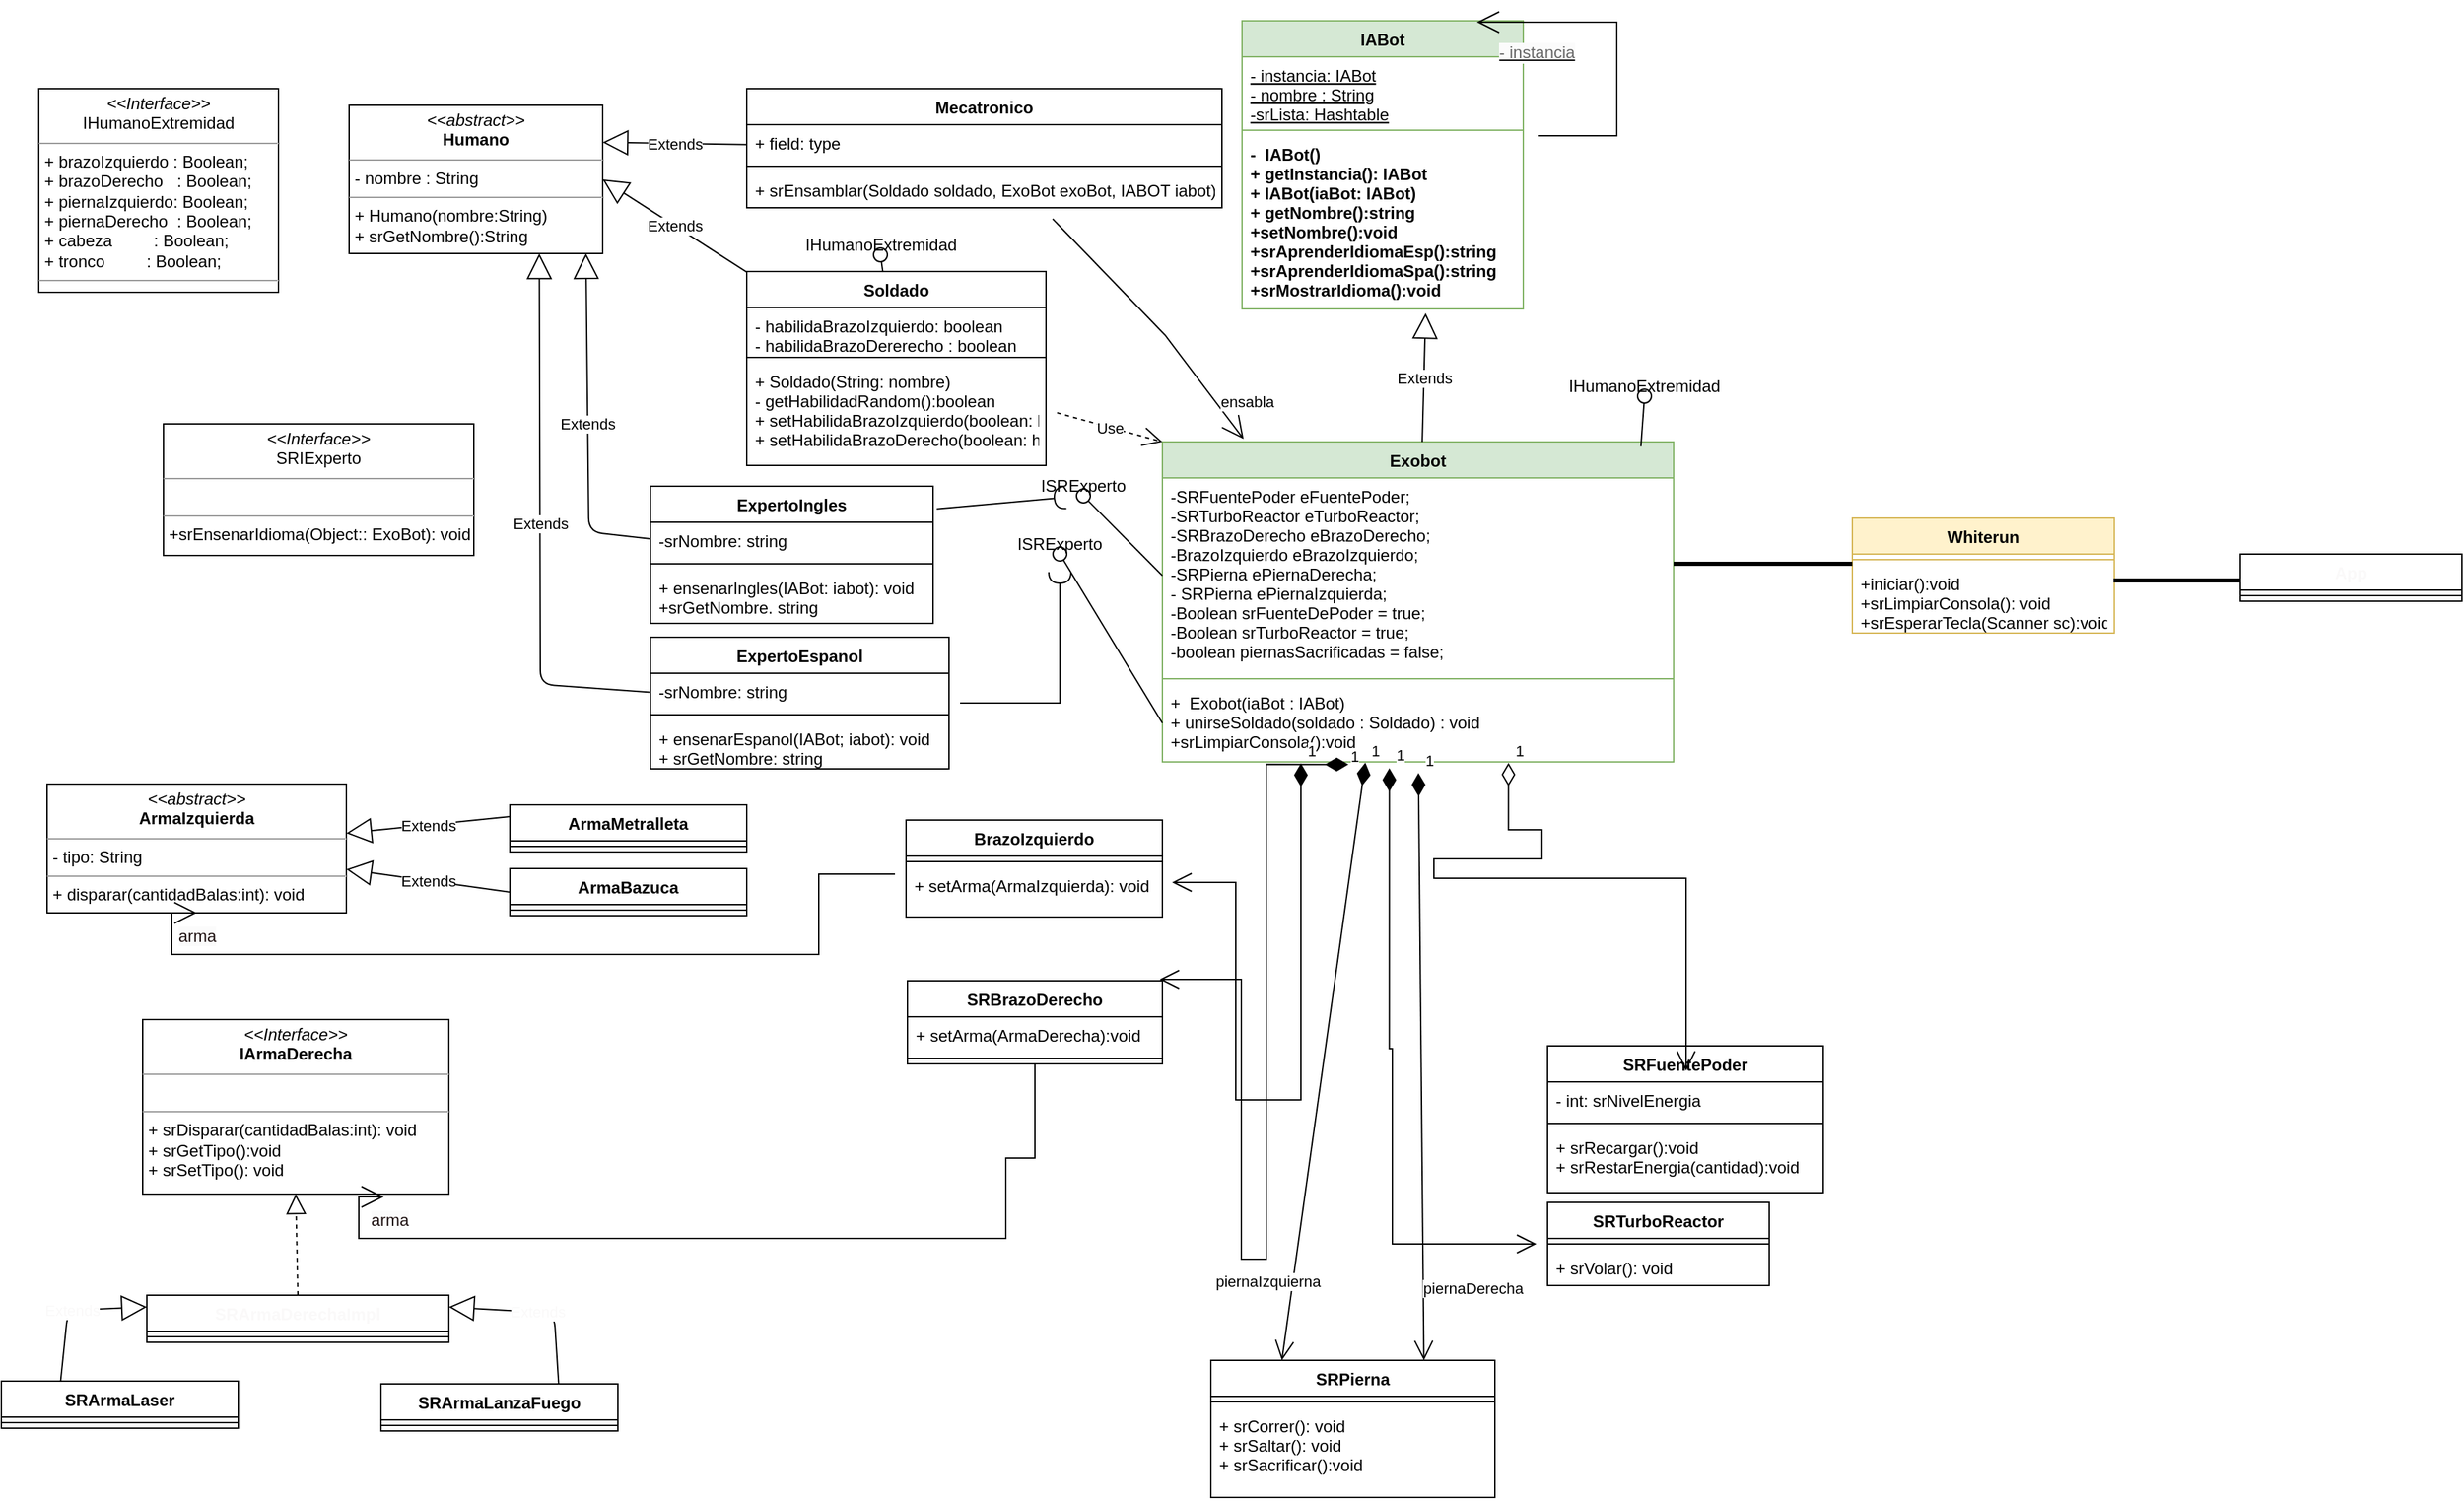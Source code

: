 <mxfile>
    <diagram id="eW3q4ieRanPk6iBj8h7B" name="Page-1">
        <mxGraphModel dx="2813" dy="2508" grid="0" gridSize="10" guides="1" tooltips="1" connect="1" arrows="1" fold="1" page="1" pageScale="1" pageWidth="850" pageHeight="1100" math="0" shadow="0">
            <root>
                <mxCell id="0"/>
                <mxCell id="1" parent="0"/>
                <mxCell id="2" value="IABot" style="swimlane;fontStyle=1;align=center;verticalAlign=top;childLayout=stackLayout;horizontal=1;startSize=26;horizontalStack=0;resizeParent=1;resizeParentMax=0;resizeLast=0;collapsible=1;marginBottom=0;fillColor=#d5e8d4;strokeColor=#82b366;fontColor=#000000;" parent="1" vertex="1">
                    <mxGeometry x="129.5" y="-1006" width="203" height="208" as="geometry"/>
                </mxCell>
                <mxCell id="3" value="- instancia: IABot&#10;- nombre : String&#10;-srLista: Hashtable" style="text;strokeColor=none;fillColor=none;align=left;verticalAlign=top;spacingLeft=4;spacingRight=4;overflow=hidden;rotatable=0;points=[[0,0.5],[1,0.5]];portConstraint=eastwest;fontStyle=4" parent="2" vertex="1">
                    <mxGeometry y="26" width="203" height="49" as="geometry"/>
                </mxCell>
                <mxCell id="4" value="" style="line;strokeWidth=1;fillColor=none;align=left;verticalAlign=middle;spacingTop=-1;spacingLeft=3;spacingRight=3;rotatable=0;labelPosition=right;points=[];portConstraint=eastwest;strokeColor=inherit;" parent="2" vertex="1">
                    <mxGeometry y="75" width="203" height="8" as="geometry"/>
                </mxCell>
                <mxCell id="5" value="-  IABot()&#10;+ getInstancia(): IABot&#10;+ IABot(iaBot: IABot)&#10;+ getNombre():string&#10;+setNombre():void&#10;+srAprenderIdiomaEsp():string&#10;+srAprenderIdiomaSpa():string&#10;+srMostrarIdioma():void&#10;" style="text;strokeColor=none;fillColor=none;align=left;verticalAlign=top;spacingLeft=4;spacingRight=4;overflow=hidden;rotatable=0;points=[[0,0.5],[1,0.5]];portConstraint=eastwest;fontStyle=1" parent="2" vertex="1">
                    <mxGeometry y="83" width="203" height="125" as="geometry"/>
                </mxCell>
                <mxCell id="6" value="Exobot" style="swimlane;fontStyle=1;align=center;verticalAlign=top;childLayout=stackLayout;horizontal=1;startSize=26;horizontalStack=0;resizeParent=1;resizeParentMax=0;resizeLast=0;collapsible=1;marginBottom=0;fillColor=#d5e8d4;strokeColor=#82b366;fontColor=#000000;" parent="1" vertex="1">
                    <mxGeometry x="72" y="-702" width="369" height="231" as="geometry"/>
                </mxCell>
                <mxCell id="7" value="-SRFuentePoder eFuentePoder;&#10;-SRTurboReactor eTurboReactor;&#10;-SRBrazoDerecho eBrazoDerecho;&#10;-BrazoIzquierdo eBrazoIzquierdo;&#10;-SRPierna ePiernaDerecha;&#10;- SRPierna ePiernaIzquierda;&#10;-Boolean srFuenteDePoder = true;&#10;-Boolean srTurboReactor = true;&#10;-boolean piernasSacrificadas = false;" style="text;strokeColor=none;fillColor=none;align=left;verticalAlign=top;spacingLeft=4;spacingRight=4;overflow=hidden;rotatable=0;points=[[0,0.5],[1,0.5]];portConstraint=eastwest;" parent="6" vertex="1">
                    <mxGeometry y="26" width="369" height="141" as="geometry"/>
                </mxCell>
                <mxCell id="8" value="" style="line;strokeWidth=1;fillColor=none;align=left;verticalAlign=middle;spacingTop=-1;spacingLeft=3;spacingRight=3;rotatable=0;labelPosition=right;points=[];portConstraint=eastwest;strokeColor=inherit;" parent="6" vertex="1">
                    <mxGeometry y="167" width="369" height="8" as="geometry"/>
                </mxCell>
                <mxCell id="9" value="+  Exobot(iaBot : IABot)&#10;+ unirseSoldado(soldado : Soldado) : void&#10;+srLimpiarConsola():void" style="text;strokeColor=none;fillColor=none;align=left;verticalAlign=top;spacingLeft=4;spacingRight=4;overflow=hidden;rotatable=0;points=[[0,0.5],[1,0.5]];portConstraint=eastwest;" parent="6" vertex="1">
                    <mxGeometry y="175" width="369" height="56" as="geometry"/>
                </mxCell>
                <mxCell id="12" value="Extends" style="endArrow=block;endSize=16;endFill=0;html=1;" parent="1" source="6" edge="1">
                    <mxGeometry width="160" relative="1" as="geometry">
                        <mxPoint x="127" y="-765" as="sourcePoint"/>
                        <mxPoint x="262" y="-795" as="targetPoint"/>
                    </mxGeometry>
                </mxCell>
                <mxCell id="13" value="SRFuentePoder" style="swimlane;fontStyle=1;align=center;verticalAlign=top;childLayout=stackLayout;horizontal=1;startSize=26;horizontalStack=0;resizeParent=1;resizeParentMax=0;resizeLast=0;collapsible=1;marginBottom=0;" parent="1" vertex="1">
                    <mxGeometry x="350" y="-266" width="199" height="106" as="geometry"/>
                </mxCell>
                <mxCell id="14" value="- int: srNivelEnergia" style="text;strokeColor=none;fillColor=none;align=left;verticalAlign=top;spacingLeft=4;spacingRight=4;overflow=hidden;rotatable=0;points=[[0,0.5],[1,0.5]];portConstraint=eastwest;" parent="13" vertex="1">
                    <mxGeometry y="26" width="199" height="26" as="geometry"/>
                </mxCell>
                <mxCell id="15" value="" style="line;strokeWidth=1;fillColor=none;align=left;verticalAlign=middle;spacingTop=-1;spacingLeft=3;spacingRight=3;rotatable=0;labelPosition=right;points=[];portConstraint=eastwest;strokeColor=inherit;" parent="13" vertex="1">
                    <mxGeometry y="52" width="199" height="8" as="geometry"/>
                </mxCell>
                <mxCell id="16" value="+ srRecargar():void&#10;+ srRestarEnergia(cantidad):void" style="text;strokeColor=none;fillColor=none;align=left;verticalAlign=top;spacingLeft=4;spacingRight=4;overflow=hidden;rotatable=0;points=[[0,0.5],[1,0.5]];portConstraint=eastwest;" parent="13" vertex="1">
                    <mxGeometry y="60" width="199" height="46" as="geometry"/>
                </mxCell>
                <mxCell id="19" value="&lt;p style=&quot;margin:0px;margin-top:4px;text-align:center;&quot;&gt;&lt;i&gt;&amp;lt;&amp;lt;abstract&amp;gt;&amp;gt;&lt;/i&gt;&lt;br&gt;&lt;b&gt;Humano&lt;/b&gt;&lt;/p&gt;&lt;hr size=&quot;1&quot;&gt;&lt;p style=&quot;margin:0px;margin-left:4px;&quot;&gt;- nombre : String&lt;br&gt;&lt;/p&gt;&lt;hr size=&quot;1&quot;&gt;&lt;p style=&quot;margin:0px;margin-left:4px;&quot;&gt;+ Humano(nombre:String)&lt;br&gt;+ srGetNombre():String&lt;/p&gt;" style="verticalAlign=top;align=left;overflow=fill;fontSize=12;fontFamily=Helvetica;html=1;" parent="1" vertex="1">
                    <mxGeometry x="-515" y="-945" width="183" height="107" as="geometry"/>
                </mxCell>
                <mxCell id="20" value="&lt;p style=&quot;margin:0px;margin-top:4px;text-align:center;&quot;&gt;&lt;i&gt;&amp;lt;&amp;lt;Interface&amp;gt;&amp;gt;&lt;/i&gt;&lt;br&gt;&lt;span style=&quot;&quot;&gt;IHumanoExtremidad&lt;/span&gt;&lt;br&gt;&lt;/p&gt;&lt;hr size=&quot;1&quot;&gt;&lt;p style=&quot;margin:0px;margin-left:4px;&quot;&gt;&lt;span style=&quot;background-color: initial;&quot;&gt;+ brazoIzquierdo : Boolean;&lt;/span&gt;&lt;br&gt;&lt;/p&gt;&lt;p style=&quot;margin:0px;margin-left:4px;&quot;&gt;+ brazoDerecho&amp;nbsp; &amp;nbsp;: Boolean;&lt;/p&gt;&lt;p style=&quot;margin:0px;margin-left:4px;&quot;&gt;+ piernaIzquierdo: Boolean;&lt;/p&gt;&lt;p style=&quot;margin:0px;margin-left:4px;&quot;&gt;+ piernaDerecho&amp;nbsp; : Boolean;&lt;/p&gt;&lt;p style=&quot;margin:0px;margin-left:4px;&quot;&gt;+ cabeza&amp;nbsp; &amp;nbsp; &amp;nbsp; &amp;nbsp; &amp;nbsp;: Boolean;&lt;/p&gt;&lt;p style=&quot;margin:0px;margin-left:4px;&quot;&gt;+ tronco&amp;nbsp; &amp;nbsp; &amp;nbsp; &amp;nbsp; &amp;nbsp;: Boolean;&lt;/p&gt;&lt;hr size=&quot;1&quot;&gt;&lt;p style=&quot;margin:0px;margin-left:4px;&quot;&gt;&lt;br&gt;&lt;/p&gt;" style="verticalAlign=top;align=left;overflow=fill;fontSize=12;fontFamily=Helvetica;html=1;" parent="1" vertex="1">
                    <mxGeometry x="-739" y="-957" width="173" height="147" as="geometry"/>
                </mxCell>
                <mxCell id="27" value="" style="rounded=0;orthogonalLoop=1;jettySize=auto;html=1;endArrow=none;endFill=0;sketch=0;sourcePerimeterSpacing=0;targetPerimeterSpacing=0;startSize=14;endSize=14;curved=1;exitX=0.936;exitY=0.014;exitDx=0;exitDy=0;exitPerimeter=0;" parent="1" source="6" target="29" edge="1">
                    <mxGeometry relative="1" as="geometry">
                        <mxPoint x="197" y="-704" as="sourcePoint"/>
                    </mxGeometry>
                </mxCell>
                <mxCell id="28" value="" style="rounded=0;orthogonalLoop=1;jettySize=auto;html=1;endArrow=halfCircle;endFill=0;endSize=6;strokeWidth=1;sketch=0;sourcePerimeterSpacing=8;targetPerimeterSpacing=8;curved=1;exitX=1.013;exitY=0.165;exitDx=0;exitDy=0;exitPerimeter=0;" parent="1" source="89" target="31" edge="1">
                    <mxGeometry relative="1" as="geometry">
                        <mxPoint x="-200" y="-685" as="sourcePoint"/>
                        <mxPoint x="-200" y="-708" as="targetPoint"/>
                    </mxGeometry>
                </mxCell>
                <mxCell id="29" value="IHumanoExtremidad&lt;br&gt;&lt;br&gt;" style="ellipse;whiteSpace=wrap;html=1;align=center;aspect=fixed;resizable=0;points=[];outlineConnect=0;sketch=0;" parent="1" vertex="1">
                    <mxGeometry x="415" y="-740" width="10" height="10" as="geometry"/>
                </mxCell>
                <mxCell id="30" value="" style="rounded=0;orthogonalLoop=1;jettySize=auto;html=1;endArrow=none;endFill=0;sketch=0;sourcePerimeterSpacing=0;targetPerimeterSpacing=0;startSize=14;endSize=14;curved=1;exitX=0;exitY=0.5;exitDx=0;exitDy=0;" parent="1" source="7" target="31" edge="1">
                    <mxGeometry relative="1" as="geometry">
                        <mxPoint x="244" y="-638" as="sourcePoint"/>
                    </mxGeometry>
                </mxCell>
                <mxCell id="31" value="ISRExperto&lt;br&gt;&lt;br&gt;" style="ellipse;whiteSpace=wrap;html=1;align=center;aspect=fixed;resizable=0;points=[];outlineConnect=0;sketch=0;" parent="1" vertex="1">
                    <mxGeometry x="10" y="-668" width="10" height="10" as="geometry"/>
                </mxCell>
                <mxCell id="45" value="Soldado" style="swimlane;fontStyle=1;align=center;verticalAlign=top;childLayout=stackLayout;horizontal=1;startSize=26;horizontalStack=0;resizeParent=1;resizeParentMax=0;resizeLast=0;collapsible=1;marginBottom=0;" parent="1" vertex="1">
                    <mxGeometry x="-228" y="-825" width="216" height="140" as="geometry"/>
                </mxCell>
                <mxCell id="46" value="- habilidaBrazoIzquierdo: boolean&#10;- habilidaBrazoDererecho : boolean" style="text;strokeColor=none;fillColor=none;align=left;verticalAlign=top;spacingLeft=4;spacingRight=4;overflow=hidden;rotatable=0;points=[[0,0.5],[1,0.5]];portConstraint=eastwest;" parent="45" vertex="1">
                    <mxGeometry y="26" width="216" height="32" as="geometry"/>
                </mxCell>
                <mxCell id="47" value="" style="line;strokeWidth=1;fillColor=none;align=left;verticalAlign=middle;spacingTop=-1;spacingLeft=3;spacingRight=3;rotatable=0;labelPosition=right;points=[];portConstraint=eastwest;strokeColor=inherit;" parent="45" vertex="1">
                    <mxGeometry y="58" width="216" height="8" as="geometry"/>
                </mxCell>
                <mxCell id="48" value="+ Soldado(String: nombre)&#10;- getHabilidadRandom():boolean&#10;+ setHabilidaBrazoIzquierdo(boolean: habilidadBrazoIzquierdo):void&#10;+ setHabilidaBrazoDerecho(boolean: habilidadBrazoDerecho): void" style="text;strokeColor=none;fillColor=none;align=left;verticalAlign=top;spacingLeft=4;spacingRight=4;overflow=hidden;rotatable=0;points=[[0,0.5],[1,0.5]];portConstraint=eastwest;" parent="45" vertex="1">
                    <mxGeometry y="66" width="216" height="74" as="geometry"/>
                </mxCell>
                <mxCell id="50" value="Extends" style="endArrow=block;endSize=16;endFill=0;html=1;entryX=1;entryY=0.5;entryDx=0;entryDy=0;startArrow=none;" parent="1" source="45" target="19" edge="1">
                    <mxGeometry width="160" relative="1" as="geometry">
                        <mxPoint x="-263" y="-812" as="sourcePoint"/>
                        <mxPoint x="110" y="-840" as="targetPoint"/>
                    </mxGeometry>
                </mxCell>
                <mxCell id="56" value="Use" style="endArrow=open;endSize=12;dashed=1;html=1;rounded=0;sourcePerimeterSpacing=8;targetPerimeterSpacing=8;entryX=0;entryY=0;entryDx=0;entryDy=0;" parent="1" source="45" target="6" edge="1">
                    <mxGeometry width="160" relative="1" as="geometry">
                        <mxPoint x="34" y="-646" as="sourcePoint"/>
                        <mxPoint x="62" y="-741" as="targetPoint"/>
                    </mxGeometry>
                </mxCell>
                <mxCell id="57" value="Mecatronico" style="swimlane;fontStyle=1;align=center;verticalAlign=top;childLayout=stackLayout;horizontal=1;startSize=26;horizontalStack=0;resizeParent=1;resizeParentMax=0;resizeLast=0;collapsible=1;marginBottom=0;" parent="1" vertex="1">
                    <mxGeometry x="-228" y="-957" width="343" height="86" as="geometry"/>
                </mxCell>
                <mxCell id="58" value="+ field: type" style="text;strokeColor=none;fillColor=none;align=left;verticalAlign=top;spacingLeft=4;spacingRight=4;overflow=hidden;rotatable=0;points=[[0,0.5],[1,0.5]];portConstraint=eastwest;" parent="57" vertex="1">
                    <mxGeometry y="26" width="343" height="26" as="geometry"/>
                </mxCell>
                <mxCell id="59" value="" style="line;strokeWidth=1;fillColor=none;align=left;verticalAlign=middle;spacingTop=-1;spacingLeft=3;spacingRight=3;rotatable=0;labelPosition=right;points=[];portConstraint=eastwest;strokeColor=inherit;" parent="57" vertex="1">
                    <mxGeometry y="52" width="343" height="8" as="geometry"/>
                </mxCell>
                <mxCell id="60" value="+ srEnsamblar(Soldado soldado, ExoBot exoBot, IABOT iabot)&#10;&#10;" style="text;strokeColor=none;fillColor=none;align=left;verticalAlign=top;spacingLeft=4;spacingRight=4;overflow=hidden;rotatable=0;points=[[0,0.5],[1,0.5]];portConstraint=eastwest;" parent="57" vertex="1">
                    <mxGeometry y="60" width="343" height="26" as="geometry"/>
                </mxCell>
                <mxCell id="61" value="Extends" style="endArrow=block;endSize=16;endFill=0;html=1;entryX=1;entryY=0.25;entryDx=0;entryDy=0;" parent="1" source="57" target="19" edge="1">
                    <mxGeometry width="160" relative="1" as="geometry">
                        <mxPoint x="-225.5" y="-785.686" as="sourcePoint"/>
                        <mxPoint x="-348" y="-618" as="targetPoint"/>
                    </mxGeometry>
                </mxCell>
                <mxCell id="63" value="ensabla" style="edgeStyle=none;orthogonalLoop=1;jettySize=auto;html=1;rounded=0;endArrow=open;startSize=14;endSize=14;sourcePerimeterSpacing=8;targetPerimeterSpacing=8;entryX=0.159;entryY=-0.009;entryDx=0;entryDy=0;entryPerimeter=0;" parent="1" source="57" target="6" edge="1">
                    <mxGeometry x="0.806" y="18" width="140" relative="1" as="geometry">
                        <mxPoint x="48" y="-450" as="sourcePoint"/>
                        <mxPoint x="188" y="-450" as="targetPoint"/>
                        <Array as="points">
                            <mxPoint x="74" y="-779"/>
                        </Array>
                        <mxPoint as="offset"/>
                    </mxGeometry>
                </mxCell>
                <mxCell id="64" value="BrazoIzquierdo" style="swimlane;fontStyle=1;align=center;verticalAlign=top;childLayout=stackLayout;horizontal=1;startSize=26;horizontalStack=0;resizeParent=1;resizeParentMax=0;resizeLast=0;collapsible=1;marginBottom=0;" parent="1" vertex="1">
                    <mxGeometry x="-113" y="-429" width="185" height="70" as="geometry"/>
                </mxCell>
                <mxCell id="66" value="" style="line;strokeWidth=1;fillColor=none;align=left;verticalAlign=middle;spacingTop=-1;spacingLeft=3;spacingRight=3;rotatable=0;labelPosition=right;points=[];portConstraint=eastwest;strokeColor=inherit;" parent="64" vertex="1">
                    <mxGeometry y="26" width="185" height="8" as="geometry"/>
                </mxCell>
                <mxCell id="67" value="+ setArma(ArmaIzquierda): void" style="text;strokeColor=none;fillColor=none;align=left;verticalAlign=top;spacingLeft=4;spacingRight=4;overflow=hidden;rotatable=0;points=[[0,0.5],[1,0.5]];portConstraint=eastwest;" parent="64" vertex="1">
                    <mxGeometry y="34" width="185" height="36" as="geometry"/>
                </mxCell>
                <mxCell id="69" value="1" style="endArrow=open;html=1;endSize=12;startArrow=diamondThin;startSize=14;startFill=1;edgeStyle=orthogonalEdgeStyle;align=left;verticalAlign=bottom;rounded=0;sourcePerimeterSpacing=8;targetPerimeterSpacing=8;exitX=0.364;exitY=1.033;exitDx=0;exitDy=0;exitPerimeter=0;" parent="1" source="9" edge="1">
                    <mxGeometry x="-1" y="3" relative="1" as="geometry">
                        <mxPoint x="172" y="-297" as="sourcePoint"/>
                        <mxPoint x="70" y="-314" as="targetPoint"/>
                        <Array as="points">
                            <mxPoint x="147" y="-469"/>
                            <mxPoint x="147" y="-112"/>
                            <mxPoint x="129" y="-112"/>
                            <mxPoint x="129" y="-314"/>
                        </Array>
                    </mxGeometry>
                </mxCell>
                <mxCell id="70" value="SRBrazoDerecho" style="swimlane;fontStyle=1;align=center;verticalAlign=top;childLayout=stackLayout;horizontal=1;startSize=26;horizontalStack=0;resizeParent=1;resizeParentMax=0;resizeLast=0;collapsible=1;marginBottom=0;" parent="1" vertex="1">
                    <mxGeometry x="-112" y="-313" width="184" height="60" as="geometry"/>
                </mxCell>
                <mxCell id="71" value="+ setArma(ArmaDerecha):void" style="text;strokeColor=none;fillColor=none;align=left;verticalAlign=top;spacingLeft=4;spacingRight=4;overflow=hidden;rotatable=0;points=[[0,0.5],[1,0.5]];portConstraint=eastwest;" parent="70" vertex="1">
                    <mxGeometry y="26" width="184" height="26" as="geometry"/>
                </mxCell>
                <mxCell id="72" value="" style="line;strokeWidth=1;fillColor=none;align=left;verticalAlign=middle;spacingTop=-1;spacingLeft=3;spacingRight=3;rotatable=0;labelPosition=right;points=[];portConstraint=eastwest;strokeColor=inherit;" parent="70" vertex="1">
                    <mxGeometry y="52" width="184" height="8" as="geometry"/>
                </mxCell>
                <mxCell id="74" value="SRPierna" style="swimlane;fontStyle=1;align=center;verticalAlign=top;childLayout=stackLayout;horizontal=1;startSize=26;horizontalStack=0;resizeParent=1;resizeParentMax=0;resizeLast=0;collapsible=1;marginBottom=0;" parent="1" vertex="1">
                    <mxGeometry x="107" y="-39" width="205" height="99" as="geometry"/>
                </mxCell>
                <mxCell id="76" value="" style="line;strokeWidth=1;fillColor=none;align=left;verticalAlign=middle;spacingTop=-1;spacingLeft=3;spacingRight=3;rotatable=0;labelPosition=right;points=[];portConstraint=eastwest;strokeColor=inherit;" parent="74" vertex="1">
                    <mxGeometry y="26" width="205" height="8" as="geometry"/>
                </mxCell>
                <mxCell id="77" value="+ srCorrer(): void&#10;+ srSaltar(): void&#10;+ srSacrificar():void" style="text;strokeColor=none;fillColor=none;align=left;verticalAlign=top;spacingLeft=4;spacingRight=4;overflow=hidden;rotatable=0;points=[[0,0.5],[1,0.5]];portConstraint=eastwest;" parent="74" vertex="1">
                    <mxGeometry y="34" width="205" height="65" as="geometry"/>
                </mxCell>
                <mxCell id="78" value="1" style="endArrow=open;html=1;endSize=12;startArrow=diamondThin;startSize=14;startFill=1;align=left;verticalAlign=bottom;rounded=0;sourcePerimeterSpacing=8;targetPerimeterSpacing=8;entryX=0.25;entryY=0;entryDx=0;entryDy=0;exitX=0.397;exitY=1.009;exitDx=0;exitDy=0;exitPerimeter=0;" parent="1" source="9" target="74" edge="1">
                    <mxGeometry x="-1" y="3" relative="1" as="geometry">
                        <mxPoint x="207" y="-288" as="sourcePoint"/>
                        <mxPoint x="139" y="-18" as="targetPoint"/>
                    </mxGeometry>
                </mxCell>
                <mxCell id="86" value="piernaIzquierna" style="edgeLabel;html=1;align=center;verticalAlign=middle;resizable=0;points=[];" parent="78" vertex="1" connectable="0">
                    <mxGeometry x="-0.273" y="1" relative="1" as="geometry">
                        <mxPoint x="-50" y="217" as="offset"/>
                    </mxGeometry>
                </mxCell>
                <mxCell id="79" value="1" style="endArrow=open;html=1;endSize=12;startArrow=diamondThin;startSize=14;startFill=1;align=left;verticalAlign=bottom;rounded=0;sourcePerimeterSpacing=8;targetPerimeterSpacing=8;entryX=0.75;entryY=0;entryDx=0;entryDy=0;" parent="1" source="9" target="74" edge="1">
                    <mxGeometry x="-1" y="3" relative="1" as="geometry">
                        <mxPoint x="320" y="-329" as="sourcePoint"/>
                        <mxPoint x="160" y="-181" as="targetPoint"/>
                        <Array as="points"/>
                    </mxGeometry>
                </mxCell>
                <mxCell id="85" value="piernaDerecha" style="edgeLabel;html=1;align=center;verticalAlign=middle;resizable=0;points=[];" parent="79" vertex="1" connectable="0">
                    <mxGeometry x="-0.4" y="3" relative="1" as="geometry">
                        <mxPoint x="35" y="245" as="offset"/>
                    </mxGeometry>
                </mxCell>
                <mxCell id="80" value="SRTurboReactor" style="swimlane;fontStyle=1;align=center;verticalAlign=top;childLayout=stackLayout;horizontal=1;startSize=26;horizontalStack=0;resizeParent=1;resizeParentMax=0;resizeLast=0;collapsible=1;marginBottom=0;" parent="1" vertex="1">
                    <mxGeometry x="350" y="-153" width="160" height="60" as="geometry"/>
                </mxCell>
                <mxCell id="82" value="" style="line;strokeWidth=1;fillColor=none;align=left;verticalAlign=middle;spacingTop=-1;spacingLeft=3;spacingRight=3;rotatable=0;labelPosition=right;points=[];portConstraint=eastwest;strokeColor=inherit;" parent="80" vertex="1">
                    <mxGeometry y="26" width="160" height="8" as="geometry"/>
                </mxCell>
                <mxCell id="83" value="+ srVolar(): void" style="text;strokeColor=none;fillColor=none;align=left;verticalAlign=top;spacingLeft=4;spacingRight=4;overflow=hidden;rotatable=0;points=[[0,0.5],[1,0.5]];portConstraint=eastwest;" parent="80" vertex="1">
                    <mxGeometry y="34" width="160" height="26" as="geometry"/>
                </mxCell>
                <mxCell id="84" value="1" style="endArrow=open;html=1;endSize=12;startArrow=diamondThin;startSize=14;startFill=1;edgeStyle=orthogonalEdgeStyle;align=left;verticalAlign=bottom;rounded=0;sourcePerimeterSpacing=8;targetPerimeterSpacing=8;" parent="1" edge="1">
                    <mxGeometry x="-1" y="3" relative="1" as="geometry">
                        <mxPoint x="172" y="-470" as="sourcePoint"/>
                        <mxPoint x="79" y="-384" as="targetPoint"/>
                        <Array as="points">
                            <mxPoint x="125" y="-227"/>
                        </Array>
                    </mxGeometry>
                </mxCell>
                <mxCell id="87" value="1" style="endArrow=open;html=1;endSize=12;startArrow=diamondThin;startSize=14;startFill=1;edgeStyle=orthogonalEdgeStyle;align=left;verticalAlign=bottom;rounded=0;sourcePerimeterSpacing=8;targetPerimeterSpacing=8;exitX=0.444;exitY=1.08;exitDx=0;exitDy=0;exitPerimeter=0;" parent="1" source="9" target="80" edge="1">
                    <mxGeometry x="-1" y="3" relative="1" as="geometry">
                        <mxPoint x="229" y="-401" as="sourcePoint"/>
                        <mxPoint x="82" y="-264" as="targetPoint"/>
                        <Array as="points">
                            <mxPoint x="236" y="-264"/>
                            <mxPoint x="238" y="-264"/>
                            <mxPoint x="238" y="-123"/>
                        </Array>
                    </mxGeometry>
                </mxCell>
                <mxCell id="88" value="1" style="endArrow=open;html=1;endSize=12;startArrow=diamondThin;startSize=14;startFill=0;edgeStyle=orthogonalEdgeStyle;align=left;verticalAlign=bottom;rounded=0;sourcePerimeterSpacing=8;targetPerimeterSpacing=8;exitX=0.677;exitY=1.012;exitDx=0;exitDy=0;exitPerimeter=0;" parent="1" source="9" target="14" edge="1">
                    <mxGeometry x="-1" y="3" relative="1" as="geometry">
                        <mxPoint x="379" y="-422" as="sourcePoint"/>
                        <mxPoint x="416" y="-525" as="targetPoint"/>
                        <Array as="points">
                            <mxPoint x="322" y="-422"/>
                            <mxPoint x="346" y="-422"/>
                            <mxPoint x="346" y="-401"/>
                            <mxPoint x="268" y="-401"/>
                            <mxPoint x="268" y="-387"/>
                            <mxPoint x="450" y="-387"/>
                        </Array>
                    </mxGeometry>
                </mxCell>
                <mxCell id="89" value="ExpertoIngles" style="swimlane;fontStyle=1;align=center;verticalAlign=top;childLayout=stackLayout;horizontal=1;startSize=26;horizontalStack=0;resizeParent=1;resizeParentMax=0;resizeLast=0;collapsible=1;marginBottom=0;" parent="1" vertex="1">
                    <mxGeometry x="-297.5" y="-670" width="204" height="99" as="geometry"/>
                </mxCell>
                <mxCell id="90" value="-srNombre: string" style="text;strokeColor=none;fillColor=none;align=left;verticalAlign=top;spacingLeft=4;spacingRight=4;overflow=hidden;rotatable=0;points=[[0,0.5],[1,0.5]];portConstraint=eastwest;" parent="89" vertex="1">
                    <mxGeometry y="26" width="204" height="26" as="geometry"/>
                </mxCell>
                <mxCell id="91" value="" style="line;strokeWidth=1;fillColor=none;align=left;verticalAlign=middle;spacingTop=-1;spacingLeft=3;spacingRight=3;rotatable=0;labelPosition=right;points=[];portConstraint=eastwest;strokeColor=inherit;" parent="89" vertex="1">
                    <mxGeometry y="52" width="204" height="8" as="geometry"/>
                </mxCell>
                <mxCell id="92" value="+ ensenarIngles(IABot: iabot): void&#10;+srGetNombre. string" style="text;strokeColor=none;fillColor=none;align=left;verticalAlign=top;spacingLeft=4;spacingRight=4;overflow=hidden;rotatable=0;points=[[0,0.5],[1,0.5]];portConstraint=eastwest;" parent="89" vertex="1">
                    <mxGeometry y="60" width="204" height="39" as="geometry"/>
                </mxCell>
                <mxCell id="93" value="ExpertoEspanol" style="swimlane;fontStyle=1;align=center;verticalAlign=top;childLayout=stackLayout;horizontal=1;startSize=26;horizontalStack=0;resizeParent=1;resizeParentMax=0;resizeLast=0;collapsible=1;marginBottom=0;" parent="1" vertex="1">
                    <mxGeometry x="-297.5" y="-561" width="215.5" height="95" as="geometry"/>
                </mxCell>
                <mxCell id="94" value="-srNombre: string" style="text;strokeColor=none;fillColor=none;align=left;verticalAlign=top;spacingLeft=4;spacingRight=4;overflow=hidden;rotatable=0;points=[[0,0.5],[1,0.5]];portConstraint=eastwest;" parent="93" vertex="1">
                    <mxGeometry y="26" width="215.5" height="26" as="geometry"/>
                </mxCell>
                <mxCell id="95" value="" style="line;strokeWidth=1;fillColor=none;align=left;verticalAlign=middle;spacingTop=-1;spacingLeft=3;spacingRight=3;rotatable=0;labelPosition=right;points=[];portConstraint=eastwest;strokeColor=inherit;" parent="93" vertex="1">
                    <mxGeometry y="52" width="215.5" height="8" as="geometry"/>
                </mxCell>
                <mxCell id="96" value="+ ensenarEspanol(IABot; iabot): void&#10;+ srGetNombre: string" style="text;strokeColor=none;fillColor=none;align=left;verticalAlign=top;spacingLeft=4;spacingRight=4;overflow=hidden;rotatable=0;points=[[0,0.5],[1,0.5]];portConstraint=eastwest;" parent="93" vertex="1">
                    <mxGeometry y="60" width="215.5" height="35" as="geometry"/>
                </mxCell>
                <mxCell id="97" value="Extends" style="endArrow=block;endSize=16;endFill=0;html=1;entryX=0.75;entryY=1;entryDx=0;entryDy=0;" parent="1" source="93" target="19" edge="1">
                    <mxGeometry width="160" relative="1" as="geometry">
                        <mxPoint x="-306.031" y="-559" as="sourcePoint"/>
                        <mxPoint x="-348" y="-599.407" as="targetPoint"/>
                        <Array as="points">
                            <mxPoint x="-377" y="-527"/>
                        </Array>
                    </mxGeometry>
                </mxCell>
                <mxCell id="98" value="Extends" style="endArrow=block;endSize=16;endFill=0;html=1;entryX=0.934;entryY=0.999;entryDx=0;entryDy=0;entryPerimeter=0;" parent="1" source="89" target="19" edge="1">
                    <mxGeometry width="160" relative="1" as="geometry">
                        <mxPoint x="-295.5" y="-465" as="sourcePoint"/>
                        <mxPoint x="-390.75" y="-548" as="targetPoint"/>
                        <Array as="points">
                            <mxPoint x="-342" y="-637"/>
                        </Array>
                    </mxGeometry>
                </mxCell>
                <mxCell id="99" value="" style="rounded=0;orthogonalLoop=1;jettySize=auto;html=1;endArrow=halfCircle;endFill=0;endSize=6;strokeWidth=1;sketch=0;sourcePerimeterSpacing=8;targetPerimeterSpacing=8;edgeStyle=orthogonalEdgeStyle;" parent="1" source="93" target="111" edge="1">
                    <mxGeometry relative="1" as="geometry">
                        <mxPoint x="-217.941" y="-559.002" as="sourcePoint"/>
                        <mxPoint x="-64" y="-605" as="targetPoint"/>
                    </mxGeometry>
                </mxCell>
                <mxCell id="110" value="" style="rounded=0;orthogonalLoop=1;jettySize=auto;html=1;endArrow=none;endFill=0;sketch=0;sourcePerimeterSpacing=0;targetPerimeterSpacing=0;startSize=14;endSize=14;curved=1;exitX=0;exitY=0.5;exitDx=0;exitDy=0;" parent="1" source="9" target="111" edge="1">
                    <mxGeometry relative="1" as="geometry">
                        <mxPoint x="236" y="-637" as="sourcePoint"/>
                    </mxGeometry>
                </mxCell>
                <mxCell id="111" value="ISRExperto&lt;br&gt;&lt;br&gt;" style="ellipse;whiteSpace=wrap;html=1;align=center;aspect=fixed;resizable=0;points=[];outlineConnect=0;sketch=0;" parent="1" vertex="1">
                    <mxGeometry x="-7" y="-626" width="10" height="10" as="geometry"/>
                </mxCell>
                <mxCell id="116" value="Whiterun" style="swimlane;fontStyle=1;align=center;verticalAlign=top;childLayout=stackLayout;horizontal=1;startSize=26;horizontalStack=0;resizeParent=1;resizeParentMax=0;resizeLast=0;collapsible=1;marginBottom=0;fillColor=#fff2cc;strokeColor=#d6b656;fontColor=#000000;" parent="1" vertex="1">
                    <mxGeometry x="570" y="-647" width="189" height="83" as="geometry"/>
                </mxCell>
                <mxCell id="118" value="" style="line;strokeWidth=1;fillColor=none;align=left;verticalAlign=middle;spacingTop=-1;spacingLeft=3;spacingRight=3;rotatable=0;labelPosition=right;points=[];portConstraint=eastwest;strokeColor=inherit;" parent="116" vertex="1">
                    <mxGeometry y="26" width="189" height="8" as="geometry"/>
                </mxCell>
                <mxCell id="119" value="+iniciar():void&#10;+srLimpiarConsola(): void&#10;+srEsperarTecla(Scanner sc):void" style="text;strokeColor=none;fillColor=none;align=left;verticalAlign=top;spacingLeft=4;spacingRight=4;overflow=hidden;rotatable=0;points=[[0,0.5],[1,0.5]];portConstraint=eastwest;" parent="116" vertex="1">
                    <mxGeometry y="34" width="189" height="49" as="geometry"/>
                </mxCell>
                <mxCell id="126" value="" style="endArrow=none;endSize=16;endFill=0;html=1;" parent="1" source="45" target="41" edge="1">
                    <mxGeometry width="160" relative="1" as="geometry">
                        <mxPoint x="-222.357" y="-797" as="sourcePoint"/>
                        <mxPoint x="-331" y="-855.5" as="targetPoint"/>
                    </mxGeometry>
                </mxCell>
                <mxCell id="41" value="IHumanoExtremidad&lt;br&gt;&lt;br&gt;" style="ellipse;whiteSpace=wrap;html=1;align=center;aspect=fixed;resizable=0;points=[];outlineConnect=0;sketch=0;" parent="1" vertex="1">
                    <mxGeometry x="-136.5" y="-842" width="10" height="10" as="geometry"/>
                </mxCell>
                <mxCell id="127" value="&lt;p style=&quot;margin:0px;margin-top:4px;text-align:center;&quot;&gt;&lt;i&gt;&amp;lt;&amp;lt;&lt;/i&gt;&lt;i style=&quot;border-color: var(--border-color);&quot;&gt;abstract&lt;/i&gt;&lt;i&gt;&amp;gt;&amp;gt;&lt;/i&gt;&lt;br&gt;&lt;b&gt;ArmaIzquierda&lt;/b&gt;&lt;/p&gt;&lt;hr size=&quot;1&quot;&gt;&lt;p style=&quot;margin:0px;margin-left:4px;&quot;&gt;- tipo: String&lt;br&gt;&lt;/p&gt;&lt;hr size=&quot;1&quot;&gt;&lt;p style=&quot;margin:0px;margin-left:4px;&quot;&gt;+&amp;nbsp;disparar(cantidadBalas:int): void&lt;/p&gt;" style="verticalAlign=top;align=left;overflow=fill;fontSize=12;fontFamily=Helvetica;html=1;" parent="1" vertex="1">
                    <mxGeometry x="-733" y="-455" width="216" height="93" as="geometry"/>
                </mxCell>
                <mxCell id="128" value="&lt;p style=&quot;margin:0px;margin-top:4px;text-align:center;&quot;&gt;&lt;i&gt;&amp;lt;&amp;lt;Interface&amp;gt;&amp;gt;&lt;/i&gt;&lt;br&gt;&lt;b&gt;IArmaDerecha&lt;/b&gt;&lt;/p&gt;&lt;hr size=&quot;1&quot;&gt;&lt;p style=&quot;margin:0px;margin-left:4px;&quot;&gt;&lt;br&gt;&lt;/p&gt;&lt;hr size=&quot;1&quot;&gt;&lt;p style=&quot;margin:0px;margin-left:4px;&quot;&gt;+ srDisparar(cantidadBalas:int): void&lt;br&gt;&lt;/p&gt;&lt;p style=&quot;margin:0px;margin-left:4px;&quot;&gt;+ srGetTipo():void&lt;/p&gt;&lt;p style=&quot;margin:0px;margin-left:4px;&quot;&gt;+ srSetTipo(): void&lt;/p&gt;" style="verticalAlign=top;align=left;overflow=fill;fontSize=12;fontFamily=Helvetica;html=1;" parent="1" vertex="1">
                    <mxGeometry x="-664" y="-285" width="221" height="126" as="geometry"/>
                </mxCell>
                <mxCell id="129" value="ArmaMetralleta" style="swimlane;fontStyle=1;align=center;verticalAlign=top;childLayout=stackLayout;horizontal=1;startSize=26;horizontalStack=0;resizeParent=1;resizeParentMax=0;resizeLast=0;collapsible=1;marginBottom=0;" parent="1" vertex="1">
                    <mxGeometry x="-399" y="-440" width="171" height="34" as="geometry"/>
                </mxCell>
                <mxCell id="131" value="" style="line;strokeWidth=1;fillColor=none;align=left;verticalAlign=middle;spacingTop=-1;spacingLeft=3;spacingRight=3;rotatable=0;labelPosition=right;points=[];portConstraint=eastwest;strokeColor=inherit;" parent="129" vertex="1">
                    <mxGeometry y="26" width="171" height="8" as="geometry"/>
                </mxCell>
                <mxCell id="136" value="ArmaBazuca" style="swimlane;fontStyle=1;align=center;verticalAlign=top;childLayout=stackLayout;horizontal=1;startSize=26;horizontalStack=0;resizeParent=1;resizeParentMax=0;resizeLast=0;collapsible=1;marginBottom=0;" parent="1" vertex="1">
                    <mxGeometry x="-399" y="-394" width="171" height="34" as="geometry"/>
                </mxCell>
                <mxCell id="138" value="" style="line;strokeWidth=1;fillColor=none;align=left;verticalAlign=middle;spacingTop=-1;spacingLeft=3;spacingRight=3;rotatable=0;labelPosition=right;points=[];portConstraint=eastwest;strokeColor=inherit;" parent="136" vertex="1">
                    <mxGeometry y="26" width="171" height="8" as="geometry"/>
                </mxCell>
                <mxCell id="146" value="Extends" style="endArrow=block;endSize=16;endFill=0;html=1;exitX=0;exitY=0.25;exitDx=0;exitDy=0;" parent="1" source="129" target="127" edge="1">
                    <mxGeometry width="160" relative="1" as="geometry">
                        <mxPoint x="-218" y="-905.918" as="sourcePoint"/>
                        <mxPoint x="-322" y="-908.25" as="targetPoint"/>
                    </mxGeometry>
                </mxCell>
                <mxCell id="147" value="Extends" style="endArrow=block;endSize=16;endFill=0;html=1;exitX=0;exitY=0.5;exitDx=0;exitDy=0;" parent="1" source="136" target="127" edge="1">
                    <mxGeometry width="160" relative="1" as="geometry">
                        <mxPoint x="-389" y="-421.5" as="sourcePoint"/>
                        <mxPoint x="-552.25" y="-434.38" as="targetPoint"/>
                    </mxGeometry>
                </mxCell>
                <mxCell id="149" style="edgeStyle=orthogonalEdgeStyle;rounded=0;orthogonalLoop=1;jettySize=auto;html=1;entryX=0.5;entryY=1;entryDx=0;entryDy=0;endArrow=open;startSize=14;endSize=14;sourcePerimeterSpacing=8;targetPerimeterSpacing=8;" parent="1" target="127" edge="1">
                    <mxGeometry relative="1" as="geometry">
                        <mxPoint x="-121" y="-390" as="sourcePoint"/>
                        <Array as="points">
                            <mxPoint x="-176" y="-390"/>
                            <mxPoint x="-176" y="-332"/>
                            <mxPoint x="-643" y="-332"/>
                        </Array>
                    </mxGeometry>
                </mxCell>
                <mxCell id="150" value="&lt;span style=&quot;font-size: 12px; text-align: left; background-color: rgb(251, 251, 251);&quot;&gt;&lt;font color=&quot;#201313&quot;&gt;arma&lt;/font&gt;&lt;/span&gt;" style="edgeLabel;html=1;align=center;verticalAlign=middle;resizable=0;points=[];" parent="149" vertex="1" connectable="0">
                    <mxGeometry x="0.741" y="-2" relative="1" as="geometry">
                        <mxPoint x="-16" y="-11" as="offset"/>
                    </mxGeometry>
                </mxCell>
                <mxCell id="153" value="&lt;p style=&quot;margin:0px;margin-top:4px;text-align:center;&quot;&gt;&lt;i&gt;&amp;lt;&amp;lt;Interface&amp;gt;&amp;gt;&lt;/i&gt;&lt;br&gt;SRIExperto&lt;/p&gt;&lt;hr size=&quot;1&quot;&gt;&lt;p style=&quot;margin:0px;margin-left:4px;&quot;&gt;&lt;br&gt;&lt;/p&gt;&lt;hr size=&quot;1&quot;&gt;&lt;p style=&quot;margin:0px;margin-left:4px;&quot;&gt;+srEnsenarIdioma(Object:: ExoBot): void&lt;/p&gt;" style="verticalAlign=top;align=left;overflow=fill;fontSize=12;fontFamily=Helvetica;html=1;" vertex="1" parent="1">
                    <mxGeometry x="-649" y="-715" width="224" height="95" as="geometry"/>
                </mxCell>
                <mxCell id="159" value="SRArmaDerechaImpl" style="swimlane;fontStyle=1;align=center;verticalAlign=top;childLayout=stackLayout;horizontal=1;startSize=26;horizontalStack=0;resizeParent=1;resizeParentMax=0;resizeLast=0;collapsible=1;marginBottom=0;fontColor=#faf9f9;" vertex="1" parent="1">
                    <mxGeometry x="-661" y="-86" width="218" height="34" as="geometry"/>
                </mxCell>
                <mxCell id="161" value="" style="line;strokeWidth=1;fillColor=none;align=left;verticalAlign=middle;spacingTop=-1;spacingLeft=3;spacingRight=3;rotatable=0;labelPosition=right;points=[];portConstraint=eastwest;strokeColor=inherit;fontColor=#faf9f9;" vertex="1" parent="159">
                    <mxGeometry y="26" width="218" height="8" as="geometry"/>
                </mxCell>
                <mxCell id="163" value="" style="endArrow=block;dashed=1;endFill=0;endSize=12;html=1;fontColor=#faf9f9;entryX=0.5;entryY=1;entryDx=0;entryDy=0;exitX=0.5;exitY=0;exitDx=0;exitDy=0;" edge="1" parent="1" source="159" target="128">
                    <mxGeometry width="160" relative="1" as="geometry">
                        <mxPoint x="-634" y="-118" as="sourcePoint"/>
                        <mxPoint x="-474" y="-118" as="targetPoint"/>
                    </mxGeometry>
                </mxCell>
                <mxCell id="164" value="SRArmaLaser" style="swimlane;fontStyle=1;align=center;verticalAlign=top;childLayout=stackLayout;horizontal=1;startSize=26;horizontalStack=0;resizeParent=1;resizeParentMax=0;resizeLast=0;collapsible=1;marginBottom=0;" vertex="1" parent="1">
                    <mxGeometry x="-766" y="-24" width="171" height="34" as="geometry"/>
                </mxCell>
                <mxCell id="165" value="" style="line;strokeWidth=1;fillColor=none;align=left;verticalAlign=middle;spacingTop=-1;spacingLeft=3;spacingRight=3;rotatable=0;labelPosition=right;points=[];portConstraint=eastwest;strokeColor=inherit;" vertex="1" parent="164">
                    <mxGeometry y="26" width="171" height="8" as="geometry"/>
                </mxCell>
                <mxCell id="166" value="SRArmaLanzaFuego" style="swimlane;fontStyle=1;align=center;verticalAlign=top;childLayout=stackLayout;horizontal=1;startSize=26;horizontalStack=0;resizeParent=1;resizeParentMax=0;resizeLast=0;collapsible=1;marginBottom=0;" vertex="1" parent="1">
                    <mxGeometry x="-492" y="-22" width="171" height="34" as="geometry"/>
                </mxCell>
                <mxCell id="167" value="" style="line;strokeWidth=1;fillColor=none;align=left;verticalAlign=middle;spacingTop=-1;spacingLeft=3;spacingRight=3;rotatable=0;labelPosition=right;points=[];portConstraint=eastwest;strokeColor=inherit;" vertex="1" parent="166">
                    <mxGeometry y="26" width="171" height="8" as="geometry"/>
                </mxCell>
                <mxCell id="168" value="Extends" style="endArrow=block;endSize=16;endFill=0;html=1;fontColor=#faf9f9;entryX=1;entryY=0.25;entryDx=0;entryDy=0;exitX=0.75;exitY=0;exitDx=0;exitDy=0;" edge="1" parent="1" source="166" target="159">
                    <mxGeometry width="160" relative="1" as="geometry">
                        <mxPoint x="-266" y="-77" as="sourcePoint"/>
                        <mxPoint x="-238" y="-57" as="targetPoint"/>
                        <Array as="points">
                            <mxPoint x="-367" y="-73"/>
                        </Array>
                    </mxGeometry>
                </mxCell>
                <mxCell id="169" value="Extends" style="endArrow=block;endSize=16;endFill=0;html=1;fontColor=#faf9f9;entryX=0;entryY=0.25;entryDx=0;entryDy=0;exitX=0.25;exitY=0;exitDx=0;exitDy=0;" edge="1" parent="1" source="164" target="159">
                    <mxGeometry width="160" relative="1" as="geometry">
                        <mxPoint x="-790" y="-74" as="sourcePoint"/>
                        <mxPoint x="-630" y="-104" as="targetPoint"/>
                        <Array as="points">
                            <mxPoint x="-718" y="-75"/>
                        </Array>
                    </mxGeometry>
                </mxCell>
                <mxCell id="170" style="edgeStyle=orthogonalEdgeStyle;rounded=0;orthogonalLoop=1;jettySize=auto;html=1;entryX=0.5;entryY=1;entryDx=0;entryDy=0;endArrow=open;startSize=14;endSize=14;sourcePerimeterSpacing=8;targetPerimeterSpacing=8;exitX=0.5;exitY=1;exitDx=0;exitDy=0;" edge="1" parent="1" source="70">
                    <mxGeometry relative="1" as="geometry">
                        <mxPoint x="14" y="-185" as="sourcePoint"/>
                        <Array as="points">
                            <mxPoint x="-20" y="-185"/>
                            <mxPoint x="-41" y="-185"/>
                            <mxPoint x="-41" y="-127"/>
                            <mxPoint x="-508" y="-127"/>
                            <mxPoint x="-508" y="-157"/>
                        </Array>
                        <mxPoint x="-490" y="-157" as="targetPoint"/>
                    </mxGeometry>
                </mxCell>
                <mxCell id="171" value="&lt;span style=&quot;font-size: 12px; text-align: left; background-color: rgb(251, 251, 251);&quot;&gt;&lt;font color=&quot;#201313&quot;&gt;arma&lt;/font&gt;&lt;/span&gt;" style="edgeLabel;html=1;align=center;verticalAlign=middle;resizable=0;points=[];" vertex="1" connectable="0" parent="170">
                    <mxGeometry x="0.741" y="-2" relative="1" as="geometry">
                        <mxPoint x="-16" y="-11" as="offset"/>
                    </mxGeometry>
                </mxCell>
                <mxCell id="114" style="edgeStyle=none;rounded=0;orthogonalLoop=1;jettySize=auto;html=1;endArrow=open;startSize=14;endSize=14;sourcePerimeterSpacing=8;targetPerimeterSpacing=8;" parent="1" edge="1">
                    <mxGeometry relative="1" as="geometry">
                        <mxPoint x="343" y="-923" as="sourcePoint"/>
                        <Array as="points">
                            <mxPoint x="400" y="-923"/>
                            <mxPoint x="400" y="-1005"/>
                            <mxPoint x="299" y="-1005"/>
                        </Array>
                        <mxPoint x="299.5" y="-1005" as="targetPoint"/>
                    </mxGeometry>
                </mxCell>
                <mxCell id="115" value="&lt;span style=&quot;font-size: 12px; text-align: left; background-color: rgb(251, 251, 251); text-decoration-line: underline;&quot;&gt;&lt;font color=&quot;#686868&quot;&gt;- instancia&lt;/font&gt;&lt;/span&gt;" style="edgeLabel;html=1;align=center;verticalAlign=middle;resizable=0;points=[];" parent="114" vertex="1" connectable="0">
                    <mxGeometry x="-0.443" y="-2" relative="1" as="geometry">
                        <mxPoint x="-60" y="-50" as="offset"/>
                    </mxGeometry>
                </mxCell>
                <mxCell id="172" value="App" style="swimlane;fontStyle=1;align=center;verticalAlign=top;childLayout=stackLayout;horizontal=1;startSize=26;horizontalStack=0;resizeParent=1;resizeParentMax=0;resizeLast=0;collapsible=1;marginBottom=0;fontColor=#faf9f9;" vertex="1" parent="1">
                    <mxGeometry x="850" y="-621" width="160" height="34" as="geometry"/>
                </mxCell>
                <mxCell id="174" value="" style="line;strokeWidth=1;fillColor=none;align=left;verticalAlign=middle;spacingTop=-1;spacingLeft=3;spacingRight=3;rotatable=0;labelPosition=right;points=[];portConstraint=eastwest;strokeColor=inherit;fontColor=#faf9f9;" vertex="1" parent="172">
                    <mxGeometry y="26" width="160" height="8" as="geometry"/>
                </mxCell>
                <mxCell id="176" value="" style="endArrow=none;startArrow=none;endFill=0;startFill=0;endSize=8;html=1;verticalAlign=bottom;labelBackgroundColor=none;strokeWidth=3;fontColor=#faf9f9;" edge="1" parent="1">
                    <mxGeometry width="160" relative="1" as="geometry">
                        <mxPoint x="441" y="-614" as="sourcePoint"/>
                        <mxPoint x="570" y="-614" as="targetPoint"/>
                    </mxGeometry>
                </mxCell>
                <mxCell id="177" value="" style="endArrow=none;startArrow=none;endFill=0;startFill=0;endSize=8;html=1;verticalAlign=bottom;labelBackgroundColor=none;strokeWidth=3;fontColor=#faf9f9;exitX=0.997;exitY=0.224;exitDx=0;exitDy=0;exitPerimeter=0;" edge="1" parent="1" source="119">
                    <mxGeometry width="160" relative="1" as="geometry">
                        <mxPoint x="721" y="-602" as="sourcePoint"/>
                        <mxPoint x="850.0" y="-602" as="targetPoint"/>
                        <Array as="points">
                            <mxPoint x="824" y="-602"/>
                        </Array>
                    </mxGeometry>
                </mxCell>
            </root>
        </mxGraphModel>
    </diagram>
</mxfile>